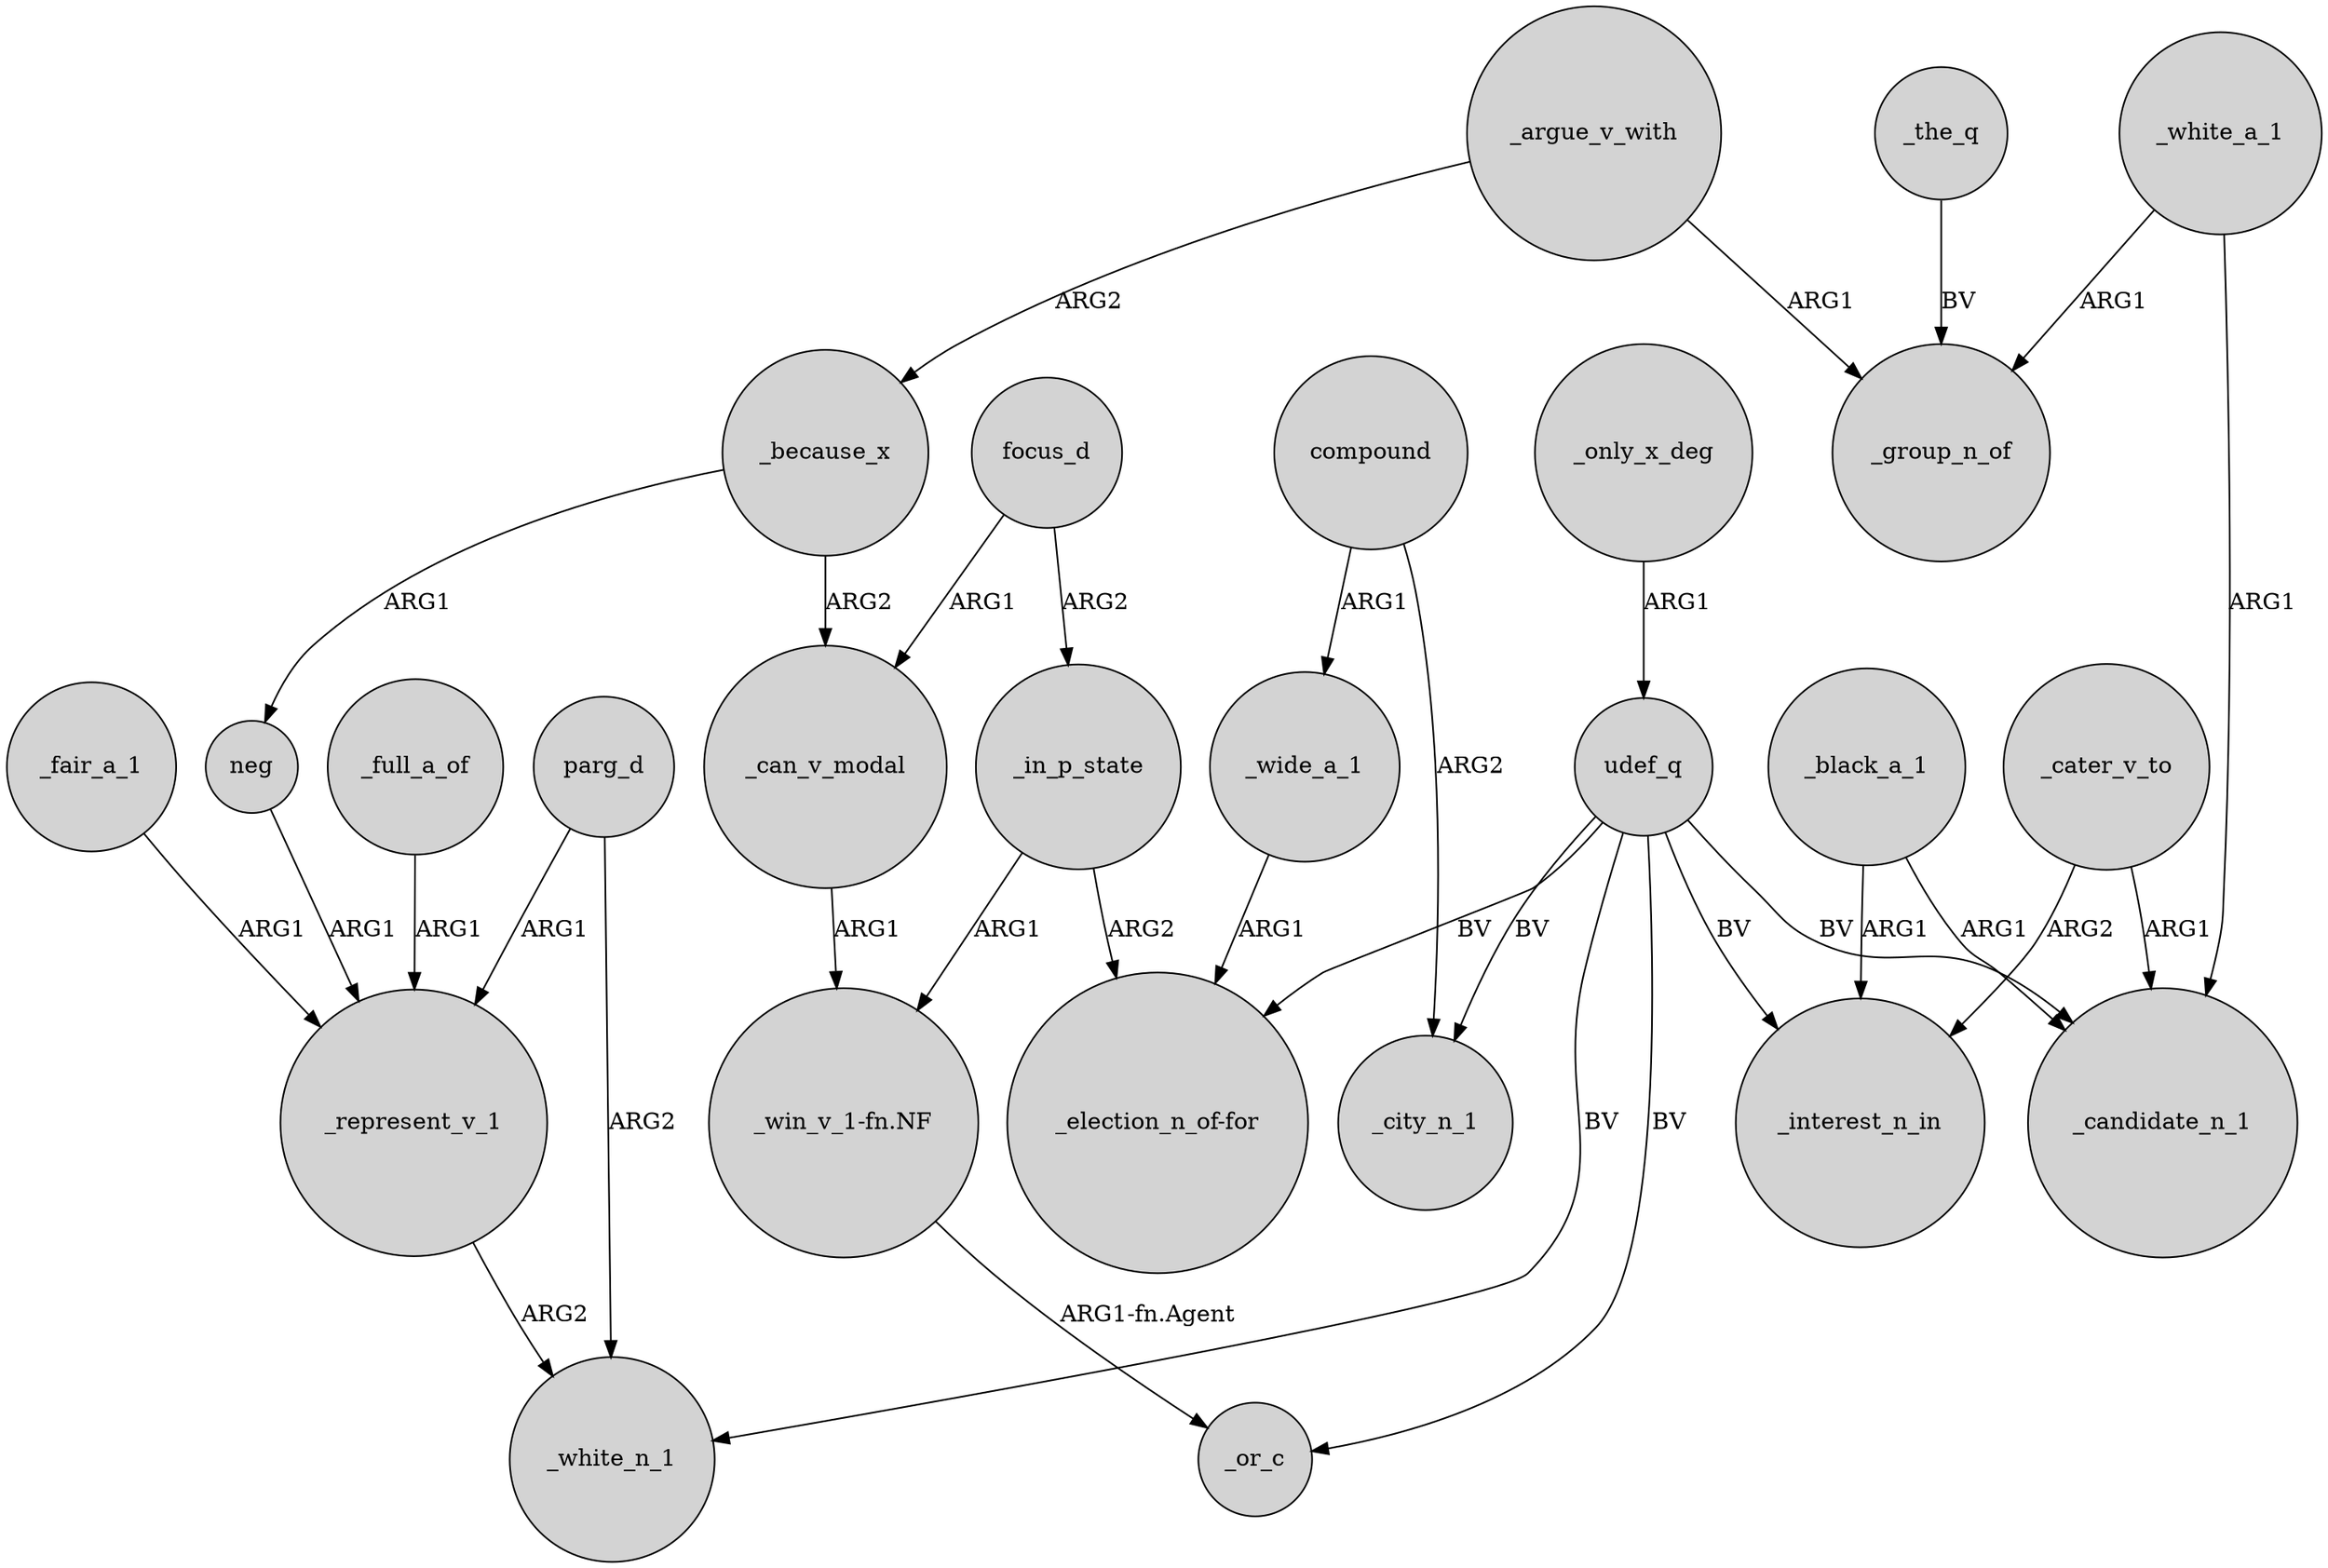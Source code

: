 digraph {
	node [shape=circle style=filled]
	_full_a_of -> _represent_v_1 [label=ARG1]
	_in_p_state -> "_win_v_1-fn.NF" [label=ARG1]
	_only_x_deg -> udef_q [label=ARG1]
	_because_x -> _can_v_modal [label=ARG2]
	_fair_a_1 -> _represent_v_1 [label=ARG1]
	udef_q -> "_election_n_of-for" [label=BV]
	_white_a_1 -> _candidate_n_1 [label=ARG1]
	focus_d -> _in_p_state [label=ARG2]
	neg -> _represent_v_1 [label=ARG1]
	udef_q -> _white_n_1 [label=BV]
	parg_d -> _white_n_1 [label=ARG2]
	_black_a_1 -> _interest_n_in [label=ARG1]
	compound -> _city_n_1 [label=ARG2]
	udef_q -> _interest_n_in [label=BV]
	_the_q -> _group_n_of [label=BV]
	_argue_v_with -> _because_x [label=ARG2]
	udef_q -> _or_c [label=BV]
	_cater_v_to -> _interest_n_in [label=ARG2]
	_argue_v_with -> _group_n_of [label=ARG1]
	udef_q -> _city_n_1 [label=BV]
	compound -> _wide_a_1 [label=ARG1]
	_represent_v_1 -> _white_n_1 [label=ARG2]
	_can_v_modal -> "_win_v_1-fn.NF" [label=ARG1]
	_white_a_1 -> _group_n_of [label=ARG1]
	_wide_a_1 -> "_election_n_of-for" [label=ARG1]
	parg_d -> _represent_v_1 [label=ARG1]
	"_win_v_1-fn.NF" -> _or_c [label="ARG1-fn.Agent"]
	focus_d -> _can_v_modal [label=ARG1]
	_because_x -> neg [label=ARG1]
	_black_a_1 -> _candidate_n_1 [label=ARG1]
	_cater_v_to -> _candidate_n_1 [label=ARG1]
	_in_p_state -> "_election_n_of-for" [label=ARG2]
	udef_q -> _candidate_n_1 [label=BV]
}
